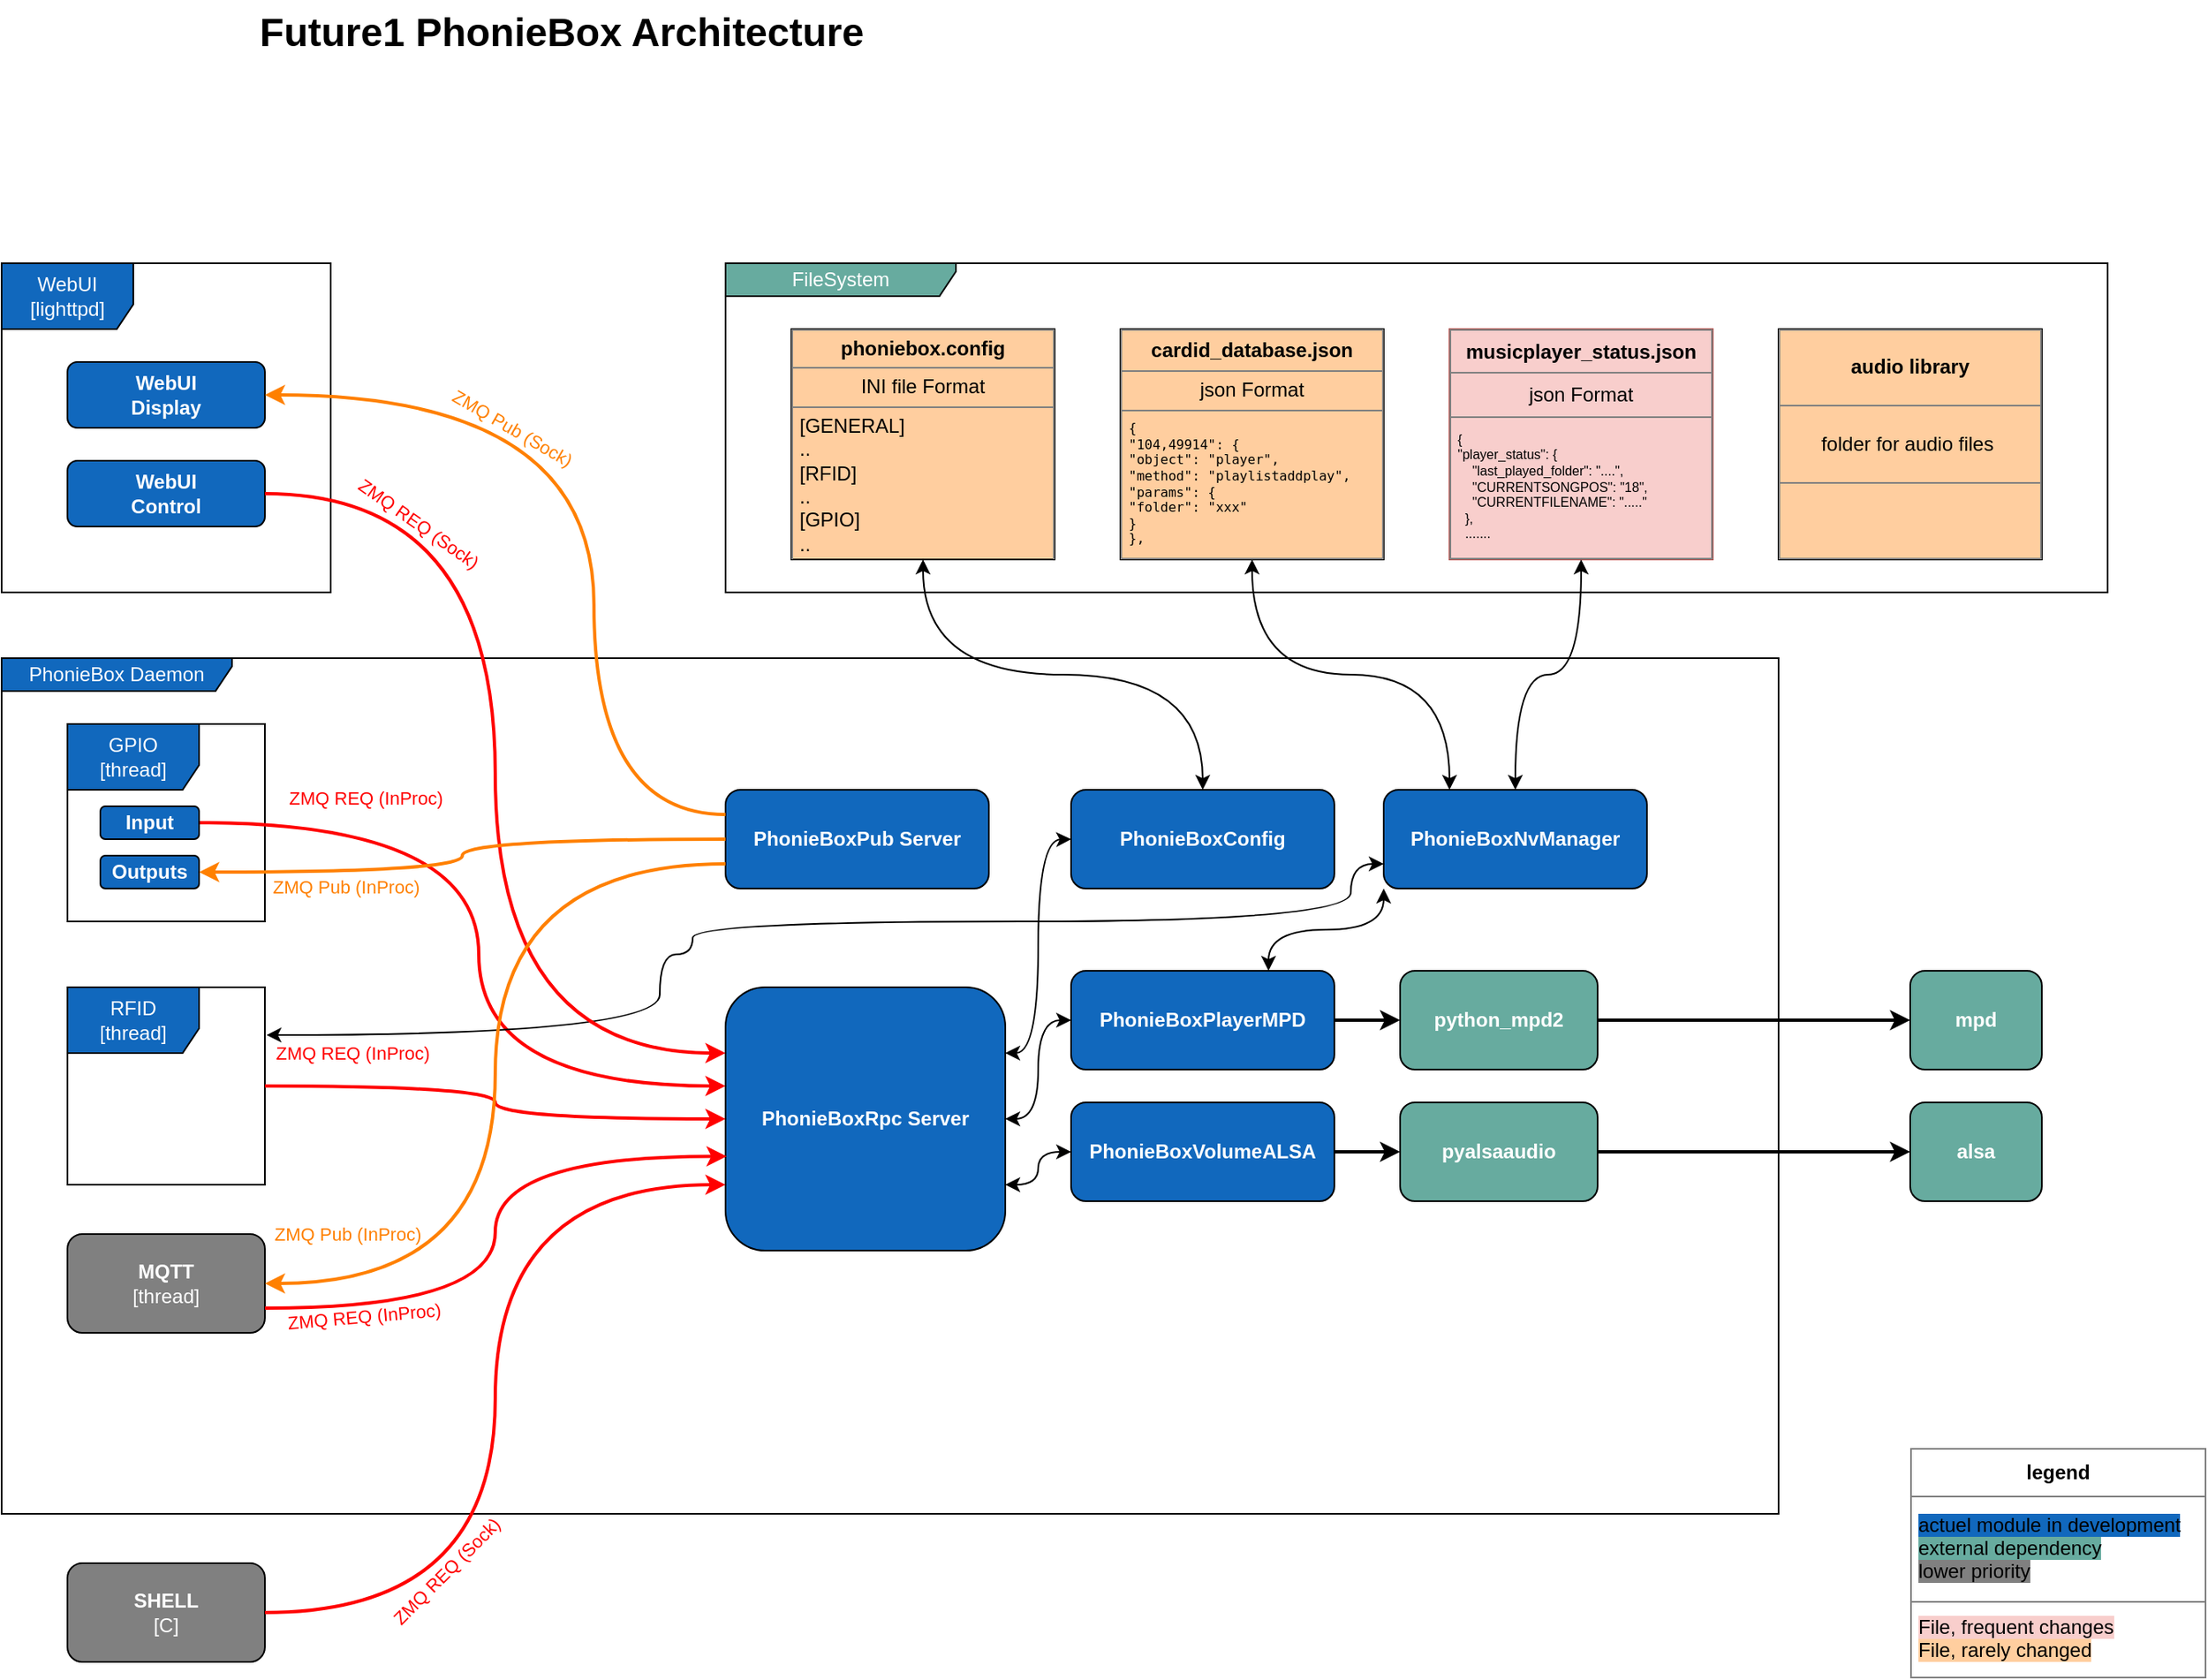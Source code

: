 <mxfile version="14.5.1" type="device"><diagram id="YlXnuzLhpBfu4c4iSZub" name="PhonieBox Architecture"><mxGraphModel dx="1673" dy="978" grid="1" gridSize="10" guides="1" tooltips="1" connect="1" arrows="1" fold="1" page="1" pageScale="1" pageWidth="1654" pageHeight="1169" math="0" shadow="0"><root><mxCell id="g0sxpVZI-zpOjnGkqv35-0"/><mxCell id="g0sxpVZI-zpOjnGkqv35-1" parent="g0sxpVZI-zpOjnGkqv35-0"/><mxCell id="jlSmW3lbQ4Tqog2ICJTC-17" value="PhonieBox Daemon" style="shape=umlFrame;whiteSpace=wrap;html=1;fillColor=#1168BD;gradientColor=none;fontColor=#FFFFFF;width=140;height=20;" parent="g0sxpVZI-zpOjnGkqv35-1" vertex="1"><mxGeometry x="200" y="480" width="1080" height="520" as="geometry"/></mxCell><mxCell id="jlSmW3lbQ4Tqog2ICJTC-16" value="WebUI&lt;br&gt;[lighttpd]" style="shape=umlFrame;whiteSpace=wrap;html=1;gradientColor=none;fontColor=#FFFFFF;fillColor=#1168BD;width=80;height=40;" parent="g0sxpVZI-zpOjnGkqv35-1" vertex="1"><mxGeometry x="200" y="240" width="200" height="200" as="geometry"/></mxCell><mxCell id="DJ-yzN75pH_SKCGSVT40-11" value="FileSystem" style="shape=umlFrame;whiteSpace=wrap;html=1;gradientColor=none;fontColor=#FFFFFF;width=140;height=20;fillColor=#67AB9F;" parent="g0sxpVZI-zpOjnGkqv35-1" vertex="1"><mxGeometry x="640" y="240" width="840" height="200" as="geometry"/></mxCell><mxCell id="DJ-yzN75pH_SKCGSVT40-13" value="GPIO&lt;br&gt;[thread]" style="shape=umlFrame;whiteSpace=wrap;html=1;gradientColor=none;fontColor=#FFFFFF;fillColor=#1168BD;width=80;height=40;" parent="g0sxpVZI-zpOjnGkqv35-1" vertex="1"><mxGeometry x="240" y="520" width="120" height="120" as="geometry"/></mxCell><mxCell id="jlSmW3lbQ4Tqog2ICJTC-0" value="&lt;b&gt;WebUI&lt;br&gt;Control&lt;/b&gt;" style="rounded=1;whiteSpace=wrap;html=1;fillColor=#1168BD;fontColor=#FFFFFF;fontStyle=0" parent="g0sxpVZI-zpOjnGkqv35-1" vertex="1"><mxGeometry x="240" y="360" width="120" height="40" as="geometry"/></mxCell><mxCell id="psJSFiTKKCgaAncow19k-0" style="edgeStyle=orthogonalEdgeStyle;rounded=0;orthogonalLoop=1;jettySize=auto;html=1;exitX=1;exitY=0.75;exitDx=0;exitDy=0;curved=1;startArrow=classic;startFill=1;" edge="1" parent="g0sxpVZI-zpOjnGkqv35-1" source="jlSmW3lbQ4Tqog2ICJTC-3" target="DJ-yzN75pH_SKCGSVT40-6"><mxGeometry relative="1" as="geometry"/></mxCell><mxCell id="jlSmW3lbQ4Tqog2ICJTC-3" value="&lt;b&gt;PhonieBoxRpc Server&lt;/b&gt;" style="rounded=1;whiteSpace=wrap;html=1;fontColor=#FFFFFF;fontStyle=0;fillColor=#1168BD;" parent="g0sxpVZI-zpOjnGkqv35-1" vertex="1"><mxGeometry x="640" y="680" width="170" height="160" as="geometry"/></mxCell><mxCell id="DJ-yzN75pH_SKCGSVT40-36" style="edgeStyle=orthogonalEdgeStyle;curved=1;rounded=0;orthogonalLoop=1;jettySize=auto;html=1;exitX=1;exitY=0.5;exitDx=0;exitDy=0;strokeColor=#000000;strokeWidth=2;fontColor=#FF8000;" parent="g0sxpVZI-zpOjnGkqv35-1" source="jlSmW3lbQ4Tqog2ICJTC-38" target="jlSmW3lbQ4Tqog2ICJTC-39" edge="1"><mxGeometry relative="1" as="geometry"/></mxCell><mxCell id="psJSFiTKKCgaAncow19k-6" style="edgeStyle=orthogonalEdgeStyle;curved=1;rounded=0;orthogonalLoop=1;jettySize=auto;html=1;exitX=0.75;exitY=0;exitDx=0;exitDy=0;entryX=0;entryY=1;entryDx=0;entryDy=0;startArrow=classic;startFill=1;" edge="1" parent="g0sxpVZI-zpOjnGkqv35-1" source="jlSmW3lbQ4Tqog2ICJTC-38" target="DJ-yzN75pH_SKCGSVT40-16"><mxGeometry relative="1" as="geometry"/></mxCell><mxCell id="jlSmW3lbQ4Tqog2ICJTC-38" value="&lt;b&gt;PhonieBoxPlayerMPD&lt;/b&gt;" style="rounded=1;whiteSpace=wrap;html=1;strokeColor=#000000;fillColor=#1168BD;gradientColor=none;fontColor=#FFFFFF;" parent="g0sxpVZI-zpOjnGkqv35-1" vertex="1"><mxGeometry x="850" y="670" width="160" height="60" as="geometry"/></mxCell><mxCell id="DJ-yzN75pH_SKCGSVT40-35" style="edgeStyle=orthogonalEdgeStyle;curved=1;rounded=0;orthogonalLoop=1;jettySize=auto;html=1;exitX=1;exitY=0.5;exitDx=0;exitDy=0;strokeColor=#000000;strokeWidth=2;fontColor=#FF8000;" parent="g0sxpVZI-zpOjnGkqv35-1" source="jlSmW3lbQ4Tqog2ICJTC-39" target="DJ-yzN75pH_SKCGSVT40-9" edge="1"><mxGeometry relative="1" as="geometry"/></mxCell><mxCell id="jlSmW3lbQ4Tqog2ICJTC-39" value="&lt;b&gt;python_mpd2&lt;/b&gt;" style="rounded=1;whiteSpace=wrap;html=1;fontColor=#FFFFFF;fillColor=#67AB9F;" parent="g0sxpVZI-zpOjnGkqv35-1" vertex="1"><mxGeometry x="1050" y="670" width="120" height="60" as="geometry"/></mxCell><mxCell id="DJ-yzN75pH_SKCGSVT40-1" value="&lt;table border=&quot;1&quot; width=&quot;100%&quot; cellpadding=&quot;4&quot; style=&quot;width: 100% ; height: 100% ; border-collapse: collapse&quot;&gt;&lt;tbody&gt;&lt;tr&gt;&lt;th align=&quot;center&quot;&gt;phoniebox.config&lt;/th&gt;&lt;/tr&gt;&lt;tr&gt;&lt;td align=&quot;center&quot;&gt;INI file Format&lt;br&gt;&lt;/td&gt;&lt;/tr&gt;&lt;tr&gt;&lt;td&gt;[GENERAL]&lt;br&gt;..&lt;br&gt;[RFID]&lt;br&gt;..&lt;br&gt;[GPIO]&lt;br&gt;..&lt;/td&gt;&lt;/tr&gt;&lt;/tbody&gt;&lt;/table&gt;" style="text;html=1;overflow=fill;strokeColor=#000000;fillColor=#FFCE9F;" parent="g0sxpVZI-zpOjnGkqv35-1" vertex="1"><mxGeometry x="680" y="280" width="160" height="140" as="geometry"/></mxCell><mxCell id="DJ-yzN75pH_SKCGSVT40-2" value="&lt;table border=&quot;1&quot; width=&quot;100%&quot; cellpadding=&quot;4&quot; style=&quot;width: 100% ; height: 100% ; border-collapse: collapse&quot;&gt;&lt;tbody&gt;&lt;tr&gt;&lt;th align=&quot;center&quot;&gt;cardid_database.json&lt;/th&gt;&lt;/tr&gt;&lt;tr&gt;&lt;td align=&quot;center&quot;&gt;json Format&lt;/td&gt;&lt;/tr&gt;&lt;tr style=&quot;font-size: 8px&quot;&gt;&lt;td&gt;&lt;div style=&quot;font-family: &amp;#34;droid sans mono&amp;#34; , monospace , monospace , &amp;#34;droid sans fallback&amp;#34;&quot;&gt;{&lt;/div&gt;&lt;div style=&quot;font-family: &amp;#34;droid sans mono&amp;#34; , monospace , monospace , &amp;#34;droid sans fallback&amp;#34;&quot;&gt;&quot;104,49914&quot;: {&lt;/div&gt;&lt;div style=&quot;font-family: &amp;#34;droid sans mono&amp;#34; , monospace , monospace , &amp;#34;droid sans fallback&amp;#34;&quot;&gt;&quot;object&quot;:&amp;nbsp;&quot;player&quot;,&lt;/div&gt;&lt;div style=&quot;font-family: &amp;#34;droid sans mono&amp;#34; , monospace , monospace , &amp;#34;droid sans fallback&amp;#34;&quot;&gt;&quot;method&quot;:&amp;nbsp;&quot;playlistaddplay&quot;,&lt;/div&gt;&lt;div style=&quot;font-family: &amp;#34;droid sans mono&amp;#34; , monospace , monospace , &amp;#34;droid sans fallback&amp;#34;&quot;&gt;&quot;params&quot;: {&lt;/div&gt;&lt;div style=&quot;font-family: &amp;#34;droid sans mono&amp;#34; , monospace , monospace , &amp;#34;droid sans fallback&amp;#34;&quot;&gt;&quot;folder&quot;:&amp;nbsp;&quot;xxx&quot;&lt;/div&gt;&lt;div style=&quot;font-family: &amp;#34;droid sans mono&amp;#34; , monospace , monospace , &amp;#34;droid sans fallback&amp;#34;&quot;&gt;}&lt;/div&gt;&lt;div style=&quot;font-family: &amp;#34;droid sans mono&amp;#34; , monospace , monospace , &amp;#34;droid sans fallback&amp;#34;&quot;&gt;},&lt;/div&gt;&lt;/td&gt;&lt;/tr&gt;&lt;/tbody&gt;&lt;/table&gt;" style="text;html=1;overflow=fill;strokeColor=#000000;fillColor=#FFCE9F;" parent="g0sxpVZI-zpOjnGkqv35-1" vertex="1"><mxGeometry x="880" y="280" width="160" height="140" as="geometry"/></mxCell><mxCell id="DJ-yzN75pH_SKCGSVT40-3" value="&lt;table border=&quot;1&quot; width=&quot;100%&quot; cellpadding=&quot;4&quot; style=&quot;width: 100% ; height: 100% ; border-collapse: collapse&quot;&gt;&lt;tbody&gt;&lt;tr&gt;&lt;th align=&quot;center&quot;&gt;musicplayer_status.json&lt;/th&gt;&lt;/tr&gt;&lt;tr&gt;&lt;td align=&quot;center&quot;&gt;json Format&lt;/td&gt;&lt;/tr&gt;&lt;tr style=&quot;font-size: 8px&quot;&gt;&lt;td&gt;&lt;div&gt;{&lt;/div&gt;&lt;div&gt;&quot;player_status&quot;: {&lt;/div&gt;&lt;div&gt;&amp;nbsp; &amp;nbsp; &quot;last_played_folder&quot;: &quot;....&quot;,&lt;/div&gt;&lt;div&gt;&amp;nbsp; &amp;nbsp; &quot;CURRENTSONGPOS&quot;: &quot;18&quot;,&lt;/div&gt;&lt;div&gt;&amp;nbsp; &amp;nbsp; &quot;CURRENTFILENAME&quot;: &quot;.....&quot;&lt;/div&gt;&lt;div&gt;&amp;nbsp; },&lt;/div&gt;&lt;div&gt;&amp;nbsp; .......&lt;/div&gt;&lt;/td&gt;&lt;/tr&gt;&lt;/tbody&gt;&lt;/table&gt;" style="text;html=1;overflow=fill;strokeColor=#b85450;fillColor=#F8CECC;" parent="g0sxpVZI-zpOjnGkqv35-1" vertex="1"><mxGeometry x="1080" y="280" width="160" height="140" as="geometry"/></mxCell><mxCell id="DJ-yzN75pH_SKCGSVT40-4" value="&lt;b&gt;MQTT&lt;/b&gt;&lt;br&gt;[thread]" style="rounded=1;whiteSpace=wrap;html=1;fontColor=#FFFFFF;fontStyle=0;fillColor=#808080;" parent="g0sxpVZI-zpOjnGkqv35-1" vertex="1"><mxGeometry x="240" y="830" width="120" height="60" as="geometry"/></mxCell><mxCell id="DJ-yzN75pH_SKCGSVT40-5" value="&lt;b&gt;SHELL&lt;/b&gt;&lt;br&gt;[C]" style="rounded=1;whiteSpace=wrap;html=1;fontColor=#FFFFFF;fontStyle=0;fillColor=#808080;" parent="g0sxpVZI-zpOjnGkqv35-1" vertex="1"><mxGeometry x="240" y="1030" width="120" height="60" as="geometry"/></mxCell><mxCell id="DJ-yzN75pH_SKCGSVT40-37" style="edgeStyle=orthogonalEdgeStyle;curved=1;rounded=0;orthogonalLoop=1;jettySize=auto;html=1;exitX=1;exitY=0.5;exitDx=0;exitDy=0;entryX=0;entryY=0.5;entryDx=0;entryDy=0;strokeColor=#000000;strokeWidth=2;fontColor=#FF8000;" parent="g0sxpVZI-zpOjnGkqv35-1" source="DJ-yzN75pH_SKCGSVT40-6" target="DJ-yzN75pH_SKCGSVT40-7" edge="1"><mxGeometry relative="1" as="geometry"/></mxCell><mxCell id="DJ-yzN75pH_SKCGSVT40-6" value="&lt;b&gt;PhonieBoxVolumeALSA&lt;/b&gt;" style="rounded=1;whiteSpace=wrap;html=1;strokeColor=#000000;fillColor=#1168BD;gradientColor=none;fontColor=#FFFFFF;" parent="g0sxpVZI-zpOjnGkqv35-1" vertex="1"><mxGeometry x="850" y="750" width="160" height="60" as="geometry"/></mxCell><mxCell id="DJ-yzN75pH_SKCGSVT40-34" style="edgeStyle=orthogonalEdgeStyle;curved=1;rounded=0;orthogonalLoop=1;jettySize=auto;html=1;exitX=1;exitY=0.5;exitDx=0;exitDy=0;strokeWidth=2;fontColor=#FF8000;" parent="g0sxpVZI-zpOjnGkqv35-1" source="DJ-yzN75pH_SKCGSVT40-7" target="DJ-yzN75pH_SKCGSVT40-10" edge="1"><mxGeometry relative="1" as="geometry"/></mxCell><mxCell id="DJ-yzN75pH_SKCGSVT40-7" value="&lt;b&gt;pyalsaaudio&lt;/b&gt;" style="rounded=1;whiteSpace=wrap;html=1;strokeColor=#000000;gradientColor=none;fontColor=#FFFFFF;fillColor=#67AB9F;" parent="g0sxpVZI-zpOjnGkqv35-1" vertex="1"><mxGeometry x="1050" y="750" width="120" height="60" as="geometry"/></mxCell><mxCell id="psJSFiTKKCgaAncow19k-3" style="edgeStyle=orthogonalEdgeStyle;curved=1;rounded=0;orthogonalLoop=1;jettySize=auto;html=1;exitX=0.5;exitY=0;exitDx=0;exitDy=0;startArrow=classic;startFill=1;" edge="1" parent="g0sxpVZI-zpOjnGkqv35-1" source="DJ-yzN75pH_SKCGSVT40-8" target="DJ-yzN75pH_SKCGSVT40-1"><mxGeometry relative="1" as="geometry"/></mxCell><mxCell id="DJ-yzN75pH_SKCGSVT40-8" value="&lt;b&gt;PhonieBoxConfig&lt;/b&gt;" style="rounded=1;whiteSpace=wrap;html=1;strokeColor=#000000;fillColor=#1168BD;gradientColor=none;fontColor=#FFFFFF;" parent="g0sxpVZI-zpOjnGkqv35-1" vertex="1"><mxGeometry x="850" y="560" width="160" height="60" as="geometry"/></mxCell><mxCell id="DJ-yzN75pH_SKCGSVT40-9" value="&lt;b&gt;mpd&lt;/b&gt;" style="rounded=1;whiteSpace=wrap;html=1;fillColor=#67AB9F;fontColor=#FFFFFF;" parent="g0sxpVZI-zpOjnGkqv35-1" vertex="1"><mxGeometry x="1360" y="670" width="80" height="60" as="geometry"/></mxCell><mxCell id="DJ-yzN75pH_SKCGSVT40-10" value="&lt;b&gt;alsa&lt;/b&gt;" style="rounded=1;whiteSpace=wrap;html=1;fillColor=#67AB9F;fontColor=#FFFFFF;" parent="g0sxpVZI-zpOjnGkqv35-1" vertex="1"><mxGeometry x="1360" y="750" width="80" height="60" as="geometry"/></mxCell><mxCell id="DJ-yzN75pH_SKCGSVT40-12" value="&lt;table border=&quot;1&quot; width=&quot;100%&quot; cellpadding=&quot;4&quot; style=&quot;width: 100% ; height: 100% ; border-collapse: collapse&quot;&gt;&lt;tbody&gt;&lt;tr&gt;&lt;th align=&quot;center&quot;&gt;audio library&lt;/th&gt;&lt;/tr&gt;&lt;tr&gt;&lt;td align=&quot;center&quot;&gt;folder for audio files&amp;nbsp;&lt;/td&gt;&lt;/tr&gt;&lt;tr&gt;&lt;td align=&quot;center&quot;&gt;&lt;br&gt;&lt;/td&gt;&lt;/tr&gt;&lt;/tbody&gt;&lt;/table&gt;" style="text;html=1;overflow=fill;strokeColor=#000000;fillColor=#FFCE9F;" parent="g0sxpVZI-zpOjnGkqv35-1" vertex="1"><mxGeometry x="1280" y="280" width="160" height="140" as="geometry"/></mxCell><mxCell id="DJ-yzN75pH_SKCGSVT40-14" value="&lt;b&gt;Outputs&lt;/b&gt;" style="rounded=1;whiteSpace=wrap;html=1;fillColor=#1168BD;fontColor=#FFFFFF;fontStyle=0" parent="g0sxpVZI-zpOjnGkqv35-1" vertex="1"><mxGeometry x="260" y="600" width="60" height="20" as="geometry"/></mxCell><mxCell id="DJ-yzN75pH_SKCGSVT40-23" style="edgeStyle=orthogonalEdgeStyle;rounded=0;orthogonalLoop=1;jettySize=auto;html=1;exitX=1;exitY=0.5;exitDx=0;exitDy=0;fontColor=#FFFFFF;curved=1;strokeColor=#FF0000;strokeWidth=2;" parent="g0sxpVZI-zpOjnGkqv35-1" source="DJ-yzN75pH_SKCGSVT40-15" target="jlSmW3lbQ4Tqog2ICJTC-3" edge="1"><mxGeometry relative="1" as="geometry"><Array as="points"><mxPoint x="490" y="580"/><mxPoint x="490" y="740"/></Array></mxGeometry></mxCell><mxCell id="DJ-yzN75pH_SKCGSVT40-24" value="ZMQ REQ (InProc)" style="edgeLabel;html=1;align=center;verticalAlign=middle;resizable=0;points=[];fontColor=#FF0000;labelBackgroundColor=none;" parent="DJ-yzN75pH_SKCGSVT40-23" vertex="1" connectable="0"><mxGeometry x="0.342" y="3" relative="1" as="geometry"><mxPoint x="-72.5" y="-167" as="offset"/></mxGeometry></mxCell><mxCell id="DJ-yzN75pH_SKCGSVT40-15" value="&lt;b&gt;Input&lt;/b&gt;" style="rounded=1;whiteSpace=wrap;html=1;fillColor=#1168BD;fontColor=#FFFFFF;fontStyle=0" parent="g0sxpVZI-zpOjnGkqv35-1" vertex="1"><mxGeometry x="260" y="570" width="60" height="20" as="geometry"/></mxCell><mxCell id="psJSFiTKKCgaAncow19k-2" style="edgeStyle=orthogonalEdgeStyle;curved=1;rounded=0;orthogonalLoop=1;jettySize=auto;html=1;exitX=0.5;exitY=0;exitDx=0;exitDy=0;startArrow=classic;startFill=1;" edge="1" parent="g0sxpVZI-zpOjnGkqv35-1" source="DJ-yzN75pH_SKCGSVT40-16" target="DJ-yzN75pH_SKCGSVT40-3"><mxGeometry relative="1" as="geometry"/></mxCell><mxCell id="psJSFiTKKCgaAncow19k-5" style="edgeStyle=orthogonalEdgeStyle;curved=1;rounded=0;orthogonalLoop=1;jettySize=auto;html=1;exitX=0.25;exitY=0;exitDx=0;exitDy=0;entryX=0.5;entryY=1;entryDx=0;entryDy=0;startArrow=classic;startFill=1;" edge="1" parent="g0sxpVZI-zpOjnGkqv35-1" source="DJ-yzN75pH_SKCGSVT40-16" target="DJ-yzN75pH_SKCGSVT40-2"><mxGeometry relative="1" as="geometry"/></mxCell><mxCell id="psJSFiTKKCgaAncow19k-7" style="edgeStyle=orthogonalEdgeStyle;curved=1;rounded=0;orthogonalLoop=1;jettySize=auto;html=1;exitX=0;exitY=0.75;exitDx=0;exitDy=0;entryX=1.008;entryY=0.242;entryDx=0;entryDy=0;entryPerimeter=0;startArrow=classic;startFill=1;" edge="1" parent="g0sxpVZI-zpOjnGkqv35-1" source="DJ-yzN75pH_SKCGSVT40-16" target="DJ-yzN75pH_SKCGSVT40-21"><mxGeometry relative="1" as="geometry"><Array as="points"><mxPoint x="1020" y="605"/><mxPoint x="1020" y="640"/><mxPoint x="620" y="640"/><mxPoint x="620" y="660"/><mxPoint x="600" y="660"/><mxPoint x="600" y="709"/></Array></mxGeometry></mxCell><mxCell id="DJ-yzN75pH_SKCGSVT40-16" value="&lt;b&gt;PhonieBoxNvManager&lt;/b&gt;" style="rounded=1;whiteSpace=wrap;html=1;strokeColor=#000000;fillColor=#1168BD;gradientColor=none;fontColor=#FFFFFF;" parent="g0sxpVZI-zpOjnGkqv35-1" vertex="1"><mxGeometry x="1040" y="560" width="160" height="60" as="geometry"/></mxCell><mxCell id="DJ-yzN75pH_SKCGSVT40-17" value="&lt;b&gt;WebUI&lt;br&gt;Display&lt;/b&gt;" style="rounded=1;whiteSpace=wrap;html=1;fillColor=#1168BD;fontColor=#FFFFFF;fontStyle=0" parent="g0sxpVZI-zpOjnGkqv35-1" vertex="1"><mxGeometry x="240" y="300" width="120" height="40" as="geometry"/></mxCell><mxCell id="DJ-yzN75pH_SKCGSVT40-20" value="&lt;b&gt;PhonieBoxPub Server&lt;/b&gt;" style="rounded=1;whiteSpace=wrap;html=1;fillColor=#1168BD;fontColor=#FFFFFF;fontStyle=0" parent="g0sxpVZI-zpOjnGkqv35-1" vertex="1"><mxGeometry x="640" y="560" width="160" height="60" as="geometry"/></mxCell><mxCell id="DJ-yzN75pH_SKCGSVT40-21" value="RFID&lt;br&gt;[thread]" style="shape=umlFrame;whiteSpace=wrap;html=1;gradientColor=none;fontColor=#FFFFFF;fillColor=#1168BD;width=80;height=40;" parent="g0sxpVZI-zpOjnGkqv35-1" vertex="1"><mxGeometry x="240" y="680" width="120" height="120" as="geometry"/></mxCell><mxCell id="DJ-yzN75pH_SKCGSVT40-25" style="edgeStyle=orthogonalEdgeStyle;rounded=0;orthogonalLoop=1;jettySize=auto;html=1;exitX=1;exitY=0.5;exitDx=0;exitDy=0;fontColor=#FFFFFF;curved=1;entryX=0;entryY=0.25;entryDx=0;entryDy=0;strokeColor=#FF0000;strokeWidth=2;" parent="g0sxpVZI-zpOjnGkqv35-1" source="jlSmW3lbQ4Tqog2ICJTC-0" target="jlSmW3lbQ4Tqog2ICJTC-3" edge="1"><mxGeometry relative="1" as="geometry"><mxPoint x="330" y="590" as="sourcePoint"/><mxPoint x="660" y="640" as="targetPoint"/></mxGeometry></mxCell><mxCell id="DJ-yzN75pH_SKCGSVT40-26" value="ZMQ REQ (Sock)" style="edgeLabel;html=1;align=center;verticalAlign=middle;resizable=0;points=[];fontColor=#FF0000;labelBackgroundColor=none;rotation=35;" parent="DJ-yzN75pH_SKCGSVT40-25" vertex="1" connectable="0"><mxGeometry x="0.342" y="3" relative="1" as="geometry"><mxPoint x="-50" y="-258" as="offset"/></mxGeometry></mxCell><mxCell id="DJ-yzN75pH_SKCGSVT40-27" style="edgeStyle=orthogonalEdgeStyle;rounded=0;orthogonalLoop=1;jettySize=auto;html=1;fontColor=#FFFFFF;curved=1;strokeColor=#FF0000;strokeWidth=2;" parent="g0sxpVZI-zpOjnGkqv35-1" source="DJ-yzN75pH_SKCGSVT40-21" target="jlSmW3lbQ4Tqog2ICJTC-3" edge="1"><mxGeometry relative="1" as="geometry"><mxPoint x="330" y="590" as="sourcePoint"/><mxPoint x="660" y="640" as="targetPoint"/></mxGeometry></mxCell><mxCell id="DJ-yzN75pH_SKCGSVT40-28" value="ZMQ REQ (InProc)" style="edgeLabel;html=1;align=center;verticalAlign=middle;resizable=0;points=[];fontColor=#FF0000;labelBackgroundColor=none;" parent="DJ-yzN75pH_SKCGSVT40-27" vertex="1" connectable="0"><mxGeometry x="0.342" y="3" relative="1" as="geometry"><mxPoint x="-128.33" y="-37" as="offset"/></mxGeometry></mxCell><mxCell id="DJ-yzN75pH_SKCGSVT40-30" style="edgeStyle=orthogonalEdgeStyle;rounded=0;orthogonalLoop=1;jettySize=auto;html=1;exitX=0;exitY=0.25;exitDx=0;exitDy=0;fontColor=#FFFFFF;curved=1;strokeWidth=2;entryX=1;entryY=0.5;entryDx=0;entryDy=0;strokeColor=#FF8000;" parent="g0sxpVZI-zpOjnGkqv35-1" source="DJ-yzN75pH_SKCGSVT40-20" target="DJ-yzN75pH_SKCGSVT40-17" edge="1"><mxGeometry relative="1" as="geometry"><mxPoint x="380" y="320" as="sourcePoint"/><mxPoint x="520" y="250" as="targetPoint"/><Array as="points"><mxPoint x="560" y="575"/><mxPoint x="560" y="320"/></Array></mxGeometry></mxCell><mxCell id="DJ-yzN75pH_SKCGSVT40-31" value="ZMQ Pub (Sock)" style="edgeLabel;html=1;align=center;verticalAlign=middle;resizable=0;points=[];labelBackgroundColor=none;rotation=30;fontColor=#FF8000;" parent="DJ-yzN75pH_SKCGSVT40-30" vertex="1" connectable="0"><mxGeometry x="0.342" y="3" relative="1" as="geometry"><mxPoint x="-26.11" y="16.97" as="offset"/></mxGeometry></mxCell><mxCell id="DJ-yzN75pH_SKCGSVT40-32" style="edgeStyle=orthogonalEdgeStyle;rounded=0;orthogonalLoop=1;jettySize=auto;html=1;exitX=0;exitY=0.5;exitDx=0;exitDy=0;fontColor=#FFFFFF;curved=1;strokeWidth=2;entryX=1;entryY=0.5;entryDx=0;entryDy=0;strokeColor=#FF8000;" parent="g0sxpVZI-zpOjnGkqv35-1" source="DJ-yzN75pH_SKCGSVT40-20" target="DJ-yzN75pH_SKCGSVT40-14" edge="1"><mxGeometry relative="1" as="geometry"><mxPoint x="650" y="585" as="sourcePoint"/><mxPoint x="370" y="330" as="targetPoint"/></mxGeometry></mxCell><mxCell id="DJ-yzN75pH_SKCGSVT40-33" value="ZMQ Pub (InProc)" style="edgeLabel;html=1;align=center;verticalAlign=middle;resizable=0;points=[];labelBackgroundColor=none;rotation=0;fontColor=#FF8000;" parent="DJ-yzN75pH_SKCGSVT40-32" vertex="1" connectable="0"><mxGeometry x="0.342" y="3" relative="1" as="geometry"><mxPoint x="-22.9" y="6" as="offset"/></mxGeometry></mxCell><mxCell id="Rz6t4YgjWEfNt_c9wU09-0" style="edgeStyle=orthogonalEdgeStyle;rounded=0;orthogonalLoop=1;jettySize=auto;html=1;exitX=1;exitY=0.5;exitDx=0;exitDy=0;fontColor=#FFFFFF;curved=1;strokeColor=#FF0000;strokeWidth=2;entryX=0;entryY=0.75;entryDx=0;entryDy=0;" edge="1" parent="g0sxpVZI-zpOjnGkqv35-1" source="DJ-yzN75pH_SKCGSVT40-5" target="jlSmW3lbQ4Tqog2ICJTC-3"><mxGeometry relative="1" as="geometry"><mxPoint x="370" y="390" as="sourcePoint"/><mxPoint x="650" y="720" as="targetPoint"/></mxGeometry></mxCell><mxCell id="Rz6t4YgjWEfNt_c9wU09-1" value="ZMQ REQ (Sock)" style="edgeLabel;html=1;align=center;verticalAlign=middle;resizable=0;points=[];fontColor=#FF0000;labelBackgroundColor=none;rotation=-45;" vertex="1" connectable="0" parent="Rz6t4YgjWEfNt_c9wU09-0"><mxGeometry x="0.342" y="3" relative="1" as="geometry"><mxPoint x="-27.03" y="197.37" as="offset"/></mxGeometry></mxCell><mxCell id="Rz6t4YgjWEfNt_c9wU09-2" style="edgeStyle=orthogonalEdgeStyle;rounded=0;orthogonalLoop=1;jettySize=auto;html=1;exitX=0;exitY=0.75;exitDx=0;exitDy=0;fontColor=#FFFFFF;curved=1;strokeWidth=2;entryX=1;entryY=0.5;entryDx=0;entryDy=0;strokeColor=#FF8000;" edge="1" parent="g0sxpVZI-zpOjnGkqv35-1" source="DJ-yzN75pH_SKCGSVT40-20" target="DJ-yzN75pH_SKCGSVT40-4"><mxGeometry relative="1" as="geometry"><mxPoint x="650" y="600" as="sourcePoint"/><mxPoint x="330" y="620" as="targetPoint"/></mxGeometry></mxCell><mxCell id="Rz6t4YgjWEfNt_c9wU09-3" value="ZMQ Pub (InProc)" style="edgeLabel;html=1;align=center;verticalAlign=middle;resizable=0;points=[];labelBackgroundColor=none;rotation=0;fontColor=#FF8000;" vertex="1" connectable="0" parent="Rz6t4YgjWEfNt_c9wU09-2"><mxGeometry x="0.342" y="3" relative="1" as="geometry"><mxPoint x="-93.03" y="6.11" as="offset"/></mxGeometry></mxCell><mxCell id="Rz6t4YgjWEfNt_c9wU09-4" style="edgeStyle=orthogonalEdgeStyle;rounded=0;orthogonalLoop=1;jettySize=auto;html=1;fontColor=#FFFFFF;curved=1;strokeColor=#FF0000;strokeWidth=2;exitX=1;exitY=0.75;exitDx=0;exitDy=0;entryX=0.004;entryY=0.642;entryDx=0;entryDy=0;entryPerimeter=0;" edge="1" parent="g0sxpVZI-zpOjnGkqv35-1" source="DJ-yzN75pH_SKCGSVT40-4" target="jlSmW3lbQ4Tqog2ICJTC-3"><mxGeometry relative="1" as="geometry"><mxPoint x="370" y="750.029" as="sourcePoint"/><mxPoint x="650" y="770.029" as="targetPoint"/></mxGeometry></mxCell><mxCell id="Rz6t4YgjWEfNt_c9wU09-5" value="ZMQ REQ (InProc)" style="edgeLabel;html=1;align=center;verticalAlign=middle;resizable=0;points=[];fontColor=#FF0000;labelBackgroundColor=none;rotation=-5;" vertex="1" connectable="0" parent="Rz6t4YgjWEfNt_c9wU09-4"><mxGeometry x="0.342" y="3" relative="1" as="geometry"><mxPoint x="-98.0" y="100.28" as="offset"/></mxGeometry></mxCell><mxCell id="psJSFiTKKCgaAncow19k-1" style="edgeStyle=orthogonalEdgeStyle;rounded=0;orthogonalLoop=1;jettySize=auto;html=1;exitX=0;exitY=0.5;exitDx=0;exitDy=0;curved=1;startArrow=classic;startFill=1;entryX=1;entryY=0.5;entryDx=0;entryDy=0;" edge="1" parent="g0sxpVZI-zpOjnGkqv35-1" source="jlSmW3lbQ4Tqog2ICJTC-38" target="jlSmW3lbQ4Tqog2ICJTC-3"><mxGeometry relative="1" as="geometry"><mxPoint x="820" y="770" as="sourcePoint"/><mxPoint x="860" y="790" as="targetPoint"/></mxGeometry></mxCell><mxCell id="psJSFiTKKCgaAncow19k-4" style="edgeStyle=orthogonalEdgeStyle;rounded=0;orthogonalLoop=1;jettySize=auto;html=1;exitX=0;exitY=0.5;exitDx=0;exitDy=0;curved=1;startArrow=classic;startFill=1;entryX=1;entryY=0.25;entryDx=0;entryDy=0;" edge="1" parent="g0sxpVZI-zpOjnGkqv35-1" target="jlSmW3lbQ4Tqog2ICJTC-3"><mxGeometry relative="1" as="geometry"><mxPoint x="850" y="590" as="sourcePoint"/><mxPoint x="810" y="720" as="targetPoint"/></mxGeometry></mxCell><mxCell id="psJSFiTKKCgaAncow19k-31" value="&lt;table border=&quot;1&quot; width=&quot;100%&quot; cellpadding=&quot;4&quot; style=&quot;width: 100% ; height: 100% ; border-collapse: collapse&quot;&gt;&lt;tbody&gt;&lt;tr&gt;&lt;th align=&quot;center&quot;&gt;&lt;b&gt;legend&lt;/b&gt;&lt;/th&gt;&lt;/tr&gt;&lt;tr&gt;&lt;td&gt;&lt;span style=&quot;background-color: rgb(17 , 104 , 189)&quot;&gt;actuel module in development&lt;/span&gt;&lt;br&gt;&lt;span style=&quot;background-color: rgb(103 , 171 , 159)&quot;&gt;external dependency&lt;/span&gt;&lt;br&gt;&lt;span style=&quot;background-color: rgb(128 , 128 , 128)&quot;&gt;lower priority&lt;/span&gt;&lt;/td&gt;&lt;/tr&gt;&lt;tr&gt;&lt;td&gt;&lt;span style=&quot;background-color: rgb(248 , 206 , 204)&quot;&gt;File, frequent changes&lt;/span&gt;&lt;br&gt;&lt;span style=&quot;background-color: rgb(255 , 206 , 159)&quot;&gt;File, rarely changed&lt;/span&gt;&lt;br&gt;&lt;/td&gt;&lt;/tr&gt;&lt;/tbody&gt;&lt;/table&gt;" style="text;html=1;strokeColor=none;fillColor=none;overflow=fill;" vertex="1" parent="g0sxpVZI-zpOjnGkqv35-1"><mxGeometry x="1360" y="960" width="180" height="140" as="geometry"/></mxCell><mxCell id="psJSFiTKKCgaAncow19k-33" value="Future1 PhonieBox Architecture" style="text;strokeColor=none;fillColor=none;html=1;fontSize=24;fontStyle=1;verticalAlign=middle;align=center;" vertex="1" parent="g0sxpVZI-zpOjnGkqv35-1"><mxGeometry x="320" y="80" width="440" height="40" as="geometry"/></mxCell></root></mxGraphModel></diagram></mxfile>